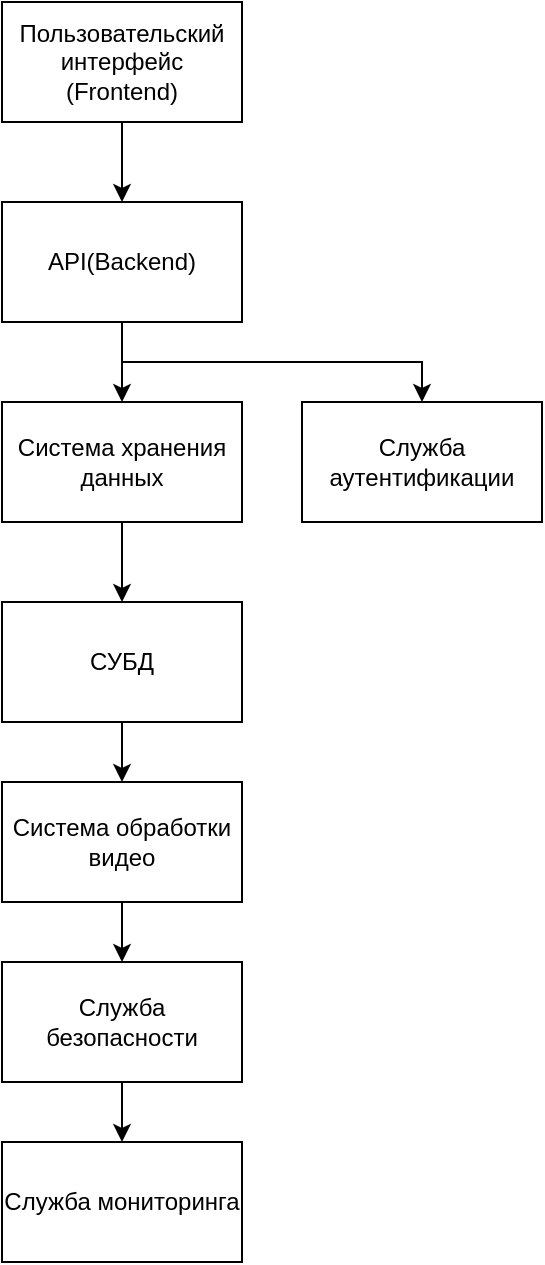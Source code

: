<mxfile version="24.2.5" type="device" pages="4">
  <diagram id="K7kYU6lOCLHv16nGBVik" name="компоненты">
    <mxGraphModel dx="780" dy="504" grid="1" gridSize="10" guides="1" tooltips="1" connect="1" arrows="1" fold="1" page="1" pageScale="1" pageWidth="827" pageHeight="1169" math="0" shadow="0">
      <root>
        <mxCell id="0" />
        <mxCell id="1" parent="0" />
        <mxCell id="QLMF7WWkl8C_RHj1QrkC-9" style="edgeStyle=orthogonalEdgeStyle;rounded=0;orthogonalLoop=1;jettySize=auto;html=1;exitX=0.5;exitY=1;exitDx=0;exitDy=0;" parent="1" source="QLMF7WWkl8C_RHj1QrkC-1" target="QLMF7WWkl8C_RHj1QrkC-2" edge="1">
          <mxGeometry relative="1" as="geometry" />
        </mxCell>
        <mxCell id="QLMF7WWkl8C_RHj1QrkC-1" value="Пользовательский интерфейс (Frontend)" style="rounded=0;whiteSpace=wrap;html=1;" parent="1" vertex="1">
          <mxGeometry x="130" y="30" width="120" height="60" as="geometry" />
        </mxCell>
        <mxCell id="QLMF7WWkl8C_RHj1QrkC-10" style="edgeStyle=orthogonalEdgeStyle;rounded=0;orthogonalLoop=1;jettySize=auto;html=1;exitX=0.5;exitY=1;exitDx=0;exitDy=0;" parent="1" source="QLMF7WWkl8C_RHj1QrkC-2" target="QLMF7WWkl8C_RHj1QrkC-3" edge="1">
          <mxGeometry relative="1" as="geometry" />
        </mxCell>
        <mxCell id="QLMF7WWkl8C_RHj1QrkC-11" style="edgeStyle=orthogonalEdgeStyle;rounded=0;orthogonalLoop=1;jettySize=auto;html=1;exitX=0.5;exitY=1;exitDx=0;exitDy=0;" parent="1" source="QLMF7WWkl8C_RHj1QrkC-2" target="QLMF7WWkl8C_RHj1QrkC-4" edge="1">
          <mxGeometry relative="1" as="geometry" />
        </mxCell>
        <mxCell id="QLMF7WWkl8C_RHj1QrkC-2" value="API(Backend)" style="rounded=0;whiteSpace=wrap;html=1;" parent="1" vertex="1">
          <mxGeometry x="130" y="130" width="120" height="60" as="geometry" />
        </mxCell>
        <mxCell id="QLMF7WWkl8C_RHj1QrkC-12" style="edgeStyle=orthogonalEdgeStyle;rounded=0;orthogonalLoop=1;jettySize=auto;html=1;exitX=0.5;exitY=1;exitDx=0;exitDy=0;" parent="1" source="QLMF7WWkl8C_RHj1QrkC-3" target="QLMF7WWkl8C_RHj1QrkC-5" edge="1">
          <mxGeometry relative="1" as="geometry" />
        </mxCell>
        <mxCell id="QLMF7WWkl8C_RHj1QrkC-3" value="Система хранения данных" style="rounded=0;whiteSpace=wrap;html=1;" parent="1" vertex="1">
          <mxGeometry x="130" y="230" width="120" height="60" as="geometry" />
        </mxCell>
        <mxCell id="QLMF7WWkl8C_RHj1QrkC-4" value="Служба аутентификации" style="rounded=0;whiteSpace=wrap;html=1;" parent="1" vertex="1">
          <mxGeometry x="280" y="230" width="120" height="60" as="geometry" />
        </mxCell>
        <mxCell id="QLMF7WWkl8C_RHj1QrkC-14" style="edgeStyle=orthogonalEdgeStyle;rounded=0;orthogonalLoop=1;jettySize=auto;html=1;exitX=0.5;exitY=1;exitDx=0;exitDy=0;" parent="1" source="QLMF7WWkl8C_RHj1QrkC-5" target="QLMF7WWkl8C_RHj1QrkC-6" edge="1">
          <mxGeometry relative="1" as="geometry" />
        </mxCell>
        <mxCell id="QLMF7WWkl8C_RHj1QrkC-5" value="СУБД" style="rounded=0;whiteSpace=wrap;html=1;" parent="1" vertex="1">
          <mxGeometry x="130" y="330" width="120" height="60" as="geometry" />
        </mxCell>
        <mxCell id="QLMF7WWkl8C_RHj1QrkC-15" style="edgeStyle=orthogonalEdgeStyle;rounded=0;orthogonalLoop=1;jettySize=auto;html=1;exitX=0.5;exitY=1;exitDx=0;exitDy=0;" parent="1" source="QLMF7WWkl8C_RHj1QrkC-6" target="QLMF7WWkl8C_RHj1QrkC-7" edge="1">
          <mxGeometry relative="1" as="geometry" />
        </mxCell>
        <mxCell id="QLMF7WWkl8C_RHj1QrkC-6" value="Система обработки видео" style="rounded=0;whiteSpace=wrap;html=1;" parent="1" vertex="1">
          <mxGeometry x="130" y="420" width="120" height="60" as="geometry" />
        </mxCell>
        <mxCell id="QLMF7WWkl8C_RHj1QrkC-16" style="edgeStyle=orthogonalEdgeStyle;rounded=0;orthogonalLoop=1;jettySize=auto;html=1;exitX=0.5;exitY=1;exitDx=0;exitDy=0;" parent="1" source="QLMF7WWkl8C_RHj1QrkC-7" target="QLMF7WWkl8C_RHj1QrkC-8" edge="1">
          <mxGeometry relative="1" as="geometry" />
        </mxCell>
        <mxCell id="QLMF7WWkl8C_RHj1QrkC-7" value="Служба безопасности" style="rounded=0;whiteSpace=wrap;html=1;" parent="1" vertex="1">
          <mxGeometry x="130" y="510" width="120" height="60" as="geometry" />
        </mxCell>
        <mxCell id="QLMF7WWkl8C_RHj1QrkC-8" value="Служба мониторинга" style="rounded=0;whiteSpace=wrap;html=1;" parent="1" vertex="1">
          <mxGeometry x="130" y="600" width="120" height="60" as="geometry" />
        </mxCell>
      </root>
    </mxGraphModel>
  </diagram>
  <diagram id="s868FTee118Cd3CI0w6o" name="развертывания">
    <mxGraphModel dx="780" dy="504" grid="1" gridSize="10" guides="1" tooltips="1" connect="1" arrows="1" fold="1" page="1" pageScale="1" pageWidth="827" pageHeight="1169" math="0" shadow="0">
      <root>
        <mxCell id="0" />
        <mxCell id="1" parent="0" />
        <mxCell id="XFUY8K0ZkMKYwquzWxu0-11" value="Устройства пользователя" style="verticalAlign=top;align=left;spacingTop=8;spacingLeft=2;spacingRight=12;shape=cube;size=10;direction=south;fontStyle=4;html=1;whiteSpace=wrap;fillColor=none;" parent="1" vertex="1">
          <mxGeometry x="70" y="60" width="200" height="190" as="geometry" />
        </mxCell>
        <mxCell id="XFUY8K0ZkMKYwquzWxu0-21" style="edgeStyle=orthogonalEdgeStyle;rounded=0;orthogonalLoop=1;jettySize=auto;html=1;exitX=1;exitY=0.5;exitDx=0;exitDy=0;fontFamily=Helvetica;fontSize=12;fontColor=default;fontStyle=4;dashed=1;startArrow=classic;startFill=1;" parent="1" source="XFUY8K0ZkMKYwquzWxu0-12" target="XFUY8K0ZkMKYwquzWxu0-20" edge="1">
          <mxGeometry relative="1" as="geometry" />
        </mxCell>
        <mxCell id="XFUY8K0ZkMKYwquzWxu0-22" value="Шифрованный канал" style="edgeLabel;html=1;align=center;verticalAlign=middle;resizable=0;points=[];strokeColor=default;spacingLeft=2;spacingRight=12;spacingTop=8;fontFamily=Helvetica;fontSize=12;fontColor=default;fontStyle=4;labelBackgroundColor=default;fillColor=none;" parent="XFUY8K0ZkMKYwquzWxu0-21" vertex="1" connectable="0">
          <mxGeometry x="-0.005" y="3" relative="1" as="geometry">
            <mxPoint as="offset" />
          </mxGeometry>
        </mxCell>
        <mxCell id="XFUY8K0ZkMKYwquzWxu0-12" value="Пользовательское приложение" style="ellipse;whiteSpace=wrap;html=1;fillColor=none;" parent="1" vertex="1">
          <mxGeometry x="86" y="160" width="128" height="45" as="geometry" />
        </mxCell>
        <mxCell id="XFUY8K0ZkMKYwquzWxu0-16" value="&lt;div style=&quot;text-align: center;&quot;&gt;Frontend&lt;/div&gt;" style="verticalAlign=top;align=left;spacingTop=8;spacingLeft=2;spacingRight=12;shape=cube;size=10;direction=south;fontStyle=4;html=1;whiteSpace=wrap;fillColor=none;" parent="1" vertex="1">
          <mxGeometry x="360" y="30" width="170" height="150" as="geometry" />
        </mxCell>
        <mxCell id="XFUY8K0ZkMKYwquzWxu0-27" style="edgeStyle=orthogonalEdgeStyle;rounded=0;orthogonalLoop=1;jettySize=auto;html=1;exitX=0.5;exitY=1;exitDx=0;exitDy=0;dashed=1;strokeColor=default;align=center;verticalAlign=middle;fontFamily=Helvetica;fontSize=12;fontColor=default;fontStyle=4;labelBackgroundColor=default;endArrow=classic;" parent="1" source="XFUY8K0ZkMKYwquzWxu0-20" target="XFUY8K0ZkMKYwquzWxu0-26" edge="1">
          <mxGeometry relative="1" as="geometry" />
        </mxCell>
        <mxCell id="XFUY8K0ZkMKYwquzWxu0-28" value="REST API" style="edgeLabel;html=1;align=center;verticalAlign=middle;resizable=0;points=[];strokeColor=default;spacingLeft=2;spacingRight=12;spacingTop=8;fontFamily=Helvetica;fontSize=12;fontColor=default;fontStyle=4;labelBackgroundColor=default;fillColor=none;" parent="XFUY8K0ZkMKYwquzWxu0-27" vertex="1" connectable="0">
          <mxGeometry x="-0.176" y="1" relative="1" as="geometry">
            <mxPoint as="offset" />
          </mxGeometry>
        </mxCell>
        <mxCell id="XFUY8K0ZkMKYwquzWxu0-20" value="web-сервер приложения" style="shape=module;align=left;spacingLeft=20;align=center;verticalAlign=top;whiteSpace=wrap;html=1;strokeColor=default;spacingRight=12;spacingTop=8;fontFamily=Helvetica;fontSize=12;fontColor=default;fontStyle=4;fillColor=none;" parent="1" vertex="1">
          <mxGeometry x="384" y="90" width="116" height="70" as="geometry" />
        </mxCell>
        <mxCell id="XFUY8K0ZkMKYwquzWxu0-25" value="&lt;div style=&quot;text-align: center;&quot;&gt;Backend&lt;/div&gt;" style="verticalAlign=top;align=left;spacingTop=8;spacingLeft=2;spacingRight=12;shape=cube;size=10;direction=south;fontStyle=4;html=1;whiteSpace=wrap;fillColor=none;" parent="1" vertex="1">
          <mxGeometry x="370" y="230" width="320" height="400" as="geometry" />
        </mxCell>
        <mxCell id="XFUY8K0ZkMKYwquzWxu0-31" style="edgeStyle=orthogonalEdgeStyle;rounded=0;orthogonalLoop=1;jettySize=auto;html=1;exitX=1;exitY=0.5;exitDx=0;exitDy=0;dashed=1;strokeColor=default;align=center;verticalAlign=middle;fontFamily=Helvetica;fontSize=12;fontColor=default;fontStyle=4;labelBackgroundColor=default;endArrow=classic;" parent="1" source="XFUY8K0ZkMKYwquzWxu0-26" target="XFUY8K0ZkMKYwquzWxu0-30" edge="1">
          <mxGeometry relative="1" as="geometry" />
        </mxCell>
        <mxCell id="XFUY8K0ZkMKYwquzWxu0-34" style="edgeStyle=orthogonalEdgeStyle;rounded=0;orthogonalLoop=1;jettySize=auto;html=1;dashed=1;strokeColor=default;align=center;verticalAlign=middle;fontFamily=Helvetica;fontSize=12;fontColor=default;fontStyle=4;labelBackgroundColor=default;endArrow=classic;" parent="1" source="XFUY8K0ZkMKYwquzWxu0-39" target="XFUY8K0ZkMKYwquzWxu0-33" edge="1">
          <mxGeometry relative="1" as="geometry" />
        </mxCell>
        <mxCell id="XFUY8K0ZkMKYwquzWxu0-35" value="DB Requsets" style="edgeLabel;html=1;align=center;verticalAlign=middle;resizable=0;points=[];strokeColor=default;spacingLeft=2;spacingRight=12;spacingTop=8;fontFamily=Helvetica;fontSize=12;fontColor=default;fontStyle=4;labelBackgroundColor=default;fillColor=none;" parent="XFUY8K0ZkMKYwquzWxu0-34" vertex="1" connectable="0">
          <mxGeometry x="-0.217" y="-1" relative="1" as="geometry">
            <mxPoint x="19" y="-14" as="offset" />
          </mxGeometry>
        </mxCell>
        <mxCell id="XFUY8K0ZkMKYwquzWxu0-26" value="API - сервер" style="shape=module;align=left;spacingLeft=20;align=center;verticalAlign=top;whiteSpace=wrap;html=1;strokeColor=default;spacingRight=12;spacingTop=8;fontFamily=Helvetica;fontSize=12;fontColor=default;fontStyle=4;fillColor=none;" parent="1" vertex="1">
          <mxGeometry x="394" y="290" width="96" height="70" as="geometry" />
        </mxCell>
        <mxCell id="XFUY8K0ZkMKYwquzWxu0-29" value="&lt;div style=&quot;text-align: center;&quot;&gt;Сервер аутентификации&lt;/div&gt;" style="verticalAlign=top;align=left;spacingTop=8;spacingLeft=2;spacingRight=12;shape=cube;size=10;direction=south;fontStyle=4;html=1;whiteSpace=wrap;fillColor=none;" parent="1" vertex="1">
          <mxGeometry x="560" y="40" width="180" height="130" as="geometry" />
        </mxCell>
        <mxCell id="XFUY8K0ZkMKYwquzWxu0-30" value="Аутентификатор" style="shape=module;align=left;spacingLeft=20;align=center;verticalAlign=top;whiteSpace=wrap;html=1;strokeColor=default;spacingRight=12;spacingTop=8;fontFamily=Helvetica;fontSize=12;fontColor=default;fontStyle=4;fillColor=none;" parent="1" vertex="1">
          <mxGeometry x="570" y="80" width="150" height="50" as="geometry" />
        </mxCell>
        <mxCell id="XFUY8K0ZkMKYwquzWxu0-32" value="&lt;div style=&quot;text-align: center;&quot;&gt;Сервер базы данных&lt;/div&gt;" style="verticalAlign=top;align=left;spacingTop=8;spacingLeft=2;spacingRight=12;shape=cube;size=10;direction=south;fontStyle=4;html=1;whiteSpace=wrap;fillColor=none;" parent="1" vertex="1">
          <mxGeometry x="80" y="280" width="180" height="130" as="geometry" />
        </mxCell>
        <mxCell id="XFUY8K0ZkMKYwquzWxu0-33" value="DB" style="shape=cylinder3;whiteSpace=wrap;html=1;boundedLbl=1;backgroundOutline=1;size=15;strokeColor=default;align=left;verticalAlign=top;spacingLeft=2;spacingRight=12;spacingTop=8;fontFamily=Helvetica;fontSize=12;fontColor=default;fontStyle=4;labelBackgroundColor=default;fillColor=none;" parent="1" vertex="1">
          <mxGeometry x="120" y="320" width="60" height="70" as="geometry" />
        </mxCell>
        <mxCell id="XFUY8K0ZkMKYwquzWxu0-36" value="Система обработки видео" style="shape=module;align=left;spacingLeft=20;align=center;verticalAlign=top;whiteSpace=wrap;html=1;strokeColor=default;spacingRight=12;spacingTop=8;fontFamily=Helvetica;fontSize=12;fontColor=default;fontStyle=4;fillColor=none;" parent="1" vertex="1">
          <mxGeometry x="394" y="500" width="96" height="70" as="geometry" />
        </mxCell>
        <mxCell id="XFUY8K0ZkMKYwquzWxu0-37" value="Служба мониторинга" style="shape=module;align=left;spacingLeft=20;align=center;verticalAlign=top;whiteSpace=wrap;html=1;strokeColor=default;spacingRight=12;spacingTop=8;fontFamily=Helvetica;fontSize=12;fontColor=default;fontStyle=4;fillColor=none;" parent="1" vertex="1">
          <mxGeometry x="552" y="390" width="96" height="70" as="geometry" />
        </mxCell>
        <mxCell id="XFUY8K0ZkMKYwquzWxu0-38" value="Служба безопасности" style="shape=module;align=left;spacingLeft=20;align=center;verticalAlign=top;whiteSpace=wrap;html=1;strokeColor=default;spacingRight=12;spacingTop=8;fontFamily=Helvetica;fontSize=12;fontColor=default;fontStyle=4;fillColor=none;" parent="1" vertex="1">
          <mxGeometry x="540" y="500" width="120" height="70" as="geometry" />
        </mxCell>
        <mxCell id="XFUY8K0ZkMKYwquzWxu0-39" value="СУБД" style="shape=module;align=left;spacingLeft=20;align=center;verticalAlign=top;whiteSpace=wrap;html=1;strokeColor=default;spacingRight=12;spacingTop=8;fontFamily=Helvetica;fontSize=12;fontColor=default;fontStyle=4;fillColor=none;" parent="1" vertex="1">
          <mxGeometry x="397" y="407.5" width="96" height="45" as="geometry" />
        </mxCell>
      </root>
    </mxGraphModel>
  </diagram>
  <diagram id="jLr0vTlXlrVqJIQxBke5" name="деятельности">
    <mxGraphModel dx="780" dy="504" grid="1" gridSize="10" guides="1" tooltips="1" connect="1" arrows="1" fold="1" page="1" pageScale="1" pageWidth="827" pageHeight="1169" math="0" shadow="0">
      <root>
        <mxCell id="0" />
        <mxCell id="1" parent="0" />
        <mxCell id="WqmRdjT312pkbCLBcs47-1" value="" style="rounded=0;dashed=0;container=0;collapsible=0;recursiveResize=0;strokeColor=default;align=center;verticalAlign=top;spacingLeft=2;spacingRight=12;spacingTop=8;fontFamily=Helvetica;fontSize=12;fontColor=default;fontStyle=4;labelBackgroundColor=default;fillColor=none;" parent="1" vertex="1">
          <mxGeometry x="110" y="90" width="160" height="1530" as="geometry" />
        </mxCell>
        <mxCell id="Qydfie4eadQSiok1vRWo-6" style="edgeStyle=orthogonalEdgeStyle;rounded=0;orthogonalLoop=1;jettySize=auto;html=1;exitX=0.5;exitY=1;exitDx=0;exitDy=0;dashed=1;strokeColor=default;align=center;verticalAlign=middle;fontFamily=Helvetica;fontSize=12;fontColor=default;fontStyle=4;labelBackgroundColor=default;endArrow=none;endFill=0;" parent="WqmRdjT312pkbCLBcs47-1" source="WqmRdjT312pkbCLBcs47-2" target="Qydfie4eadQSiok1vRWo-5" edge="1">
          <mxGeometry relative="1" as="geometry" />
        </mxCell>
        <mxCell id="WqmRdjT312pkbCLBcs47-2" value="Клиентское приложение" style="rounded=0;dashed=0;whiteSpace=wrap;html=1;strokeColor=default;align=center;verticalAlign=top;spacingLeft=2;spacingRight=12;spacingTop=8;fontFamily=Helvetica;fontSize=12;fontColor=default;fontStyle=4;labelBackgroundColor=default;fillColor=none;" parent="WqmRdjT312pkbCLBcs47-1" vertex="1">
          <mxGeometry x="30" y="10" width="100" height="50" as="geometry" />
        </mxCell>
        <mxCell id="GheW1eStbhhnlO8QK8pF-2" style="edgeStyle=orthogonalEdgeStyle;rounded=0;orthogonalLoop=1;jettySize=auto;html=1;exitX=0.5;exitY=1;exitDx=0;exitDy=0;dashed=1;strokeColor=default;align=center;verticalAlign=middle;fontFamily=Helvetica;fontSize=12;fontColor=default;fontStyle=4;labelBackgroundColor=default;endArrow=none;endFill=0;" parent="WqmRdjT312pkbCLBcs47-1" source="Qydfie4eadQSiok1vRWo-5" target="GheW1eStbhhnlO8QK8pF-1" edge="1">
          <mxGeometry relative="1" as="geometry" />
        </mxCell>
        <mxCell id="Qydfie4eadQSiok1vRWo-5" value="Запуск клиентского приложения" style="rounded=1;whiteSpace=wrap;html=1;strokeColor=default;align=center;verticalAlign=top;spacingLeft=2;spacingRight=12;spacingTop=8;fontFamily=Helvetica;fontSize=12;fontColor=default;fontStyle=4;labelBackgroundColor=default;fillColor=none;" parent="WqmRdjT312pkbCLBcs47-1" vertex="1">
          <mxGeometry x="20" y="80" width="120" height="60" as="geometry" />
        </mxCell>
        <mxCell id="GheW1eStbhhnlO8QK8pF-1" value="Ввод учетных данных" style="rounded=1;whiteSpace=wrap;html=1;strokeColor=default;align=center;verticalAlign=top;spacingLeft=2;spacingRight=12;spacingTop=8;fontFamily=Helvetica;fontSize=12;fontColor=default;fontStyle=4;labelBackgroundColor=default;fillColor=none;" parent="WqmRdjT312pkbCLBcs47-1" vertex="1">
          <mxGeometry x="20" y="170" width="120" height="60" as="geometry" />
        </mxCell>
        <mxCell id="GheW1eStbhhnlO8QK8pF-13" value="" style="ellipse;html=1;shape=endState;fillColor=strokeColor;strokeColor=default;align=center;verticalAlign=top;spacingLeft=2;spacingRight=12;spacingTop=8;fontFamily=Helvetica;fontSize=12;fontColor=default;fontStyle=4;labelBackgroundColor=default;" parent="WqmRdjT312pkbCLBcs47-1" vertex="1">
          <mxGeometry x="65" y="285" width="30" height="30" as="geometry" />
        </mxCell>
        <mxCell id="hRJyyrMpHsoHoFT4ANL_-38" style="edgeStyle=orthogonalEdgeStyle;rounded=0;orthogonalLoop=1;jettySize=auto;html=1;exitX=0.5;exitY=1;exitDx=0;exitDy=0;entryX=0.5;entryY=0;entryDx=0;entryDy=0;dashed=1;" parent="WqmRdjT312pkbCLBcs47-1" source="q4OkbZQ2m--t37gyNbX5-26" target="hRJyyrMpHsoHoFT4ANL_-37" edge="1">
          <mxGeometry relative="1" as="geometry" />
        </mxCell>
        <mxCell id="q4OkbZQ2m--t37gyNbX5-26" value="Выбор видео" style="rounded=1;whiteSpace=wrap;html=1;strokeColor=default;align=center;verticalAlign=top;spacingLeft=2;spacingRight=12;spacingTop=8;fontFamily=Helvetica;fontSize=12;fontColor=default;fontStyle=4;labelBackgroundColor=default;fillColor=none;" parent="WqmRdjT312pkbCLBcs47-1" vertex="1">
          <mxGeometry x="10" y="495" width="120" height="45" as="geometry" />
        </mxCell>
        <mxCell id="hRJyyrMpHsoHoFT4ANL_-1" value="Воспроизведение части видео" style="rounded=1;whiteSpace=wrap;html=1;strokeColor=default;align=center;verticalAlign=top;spacingLeft=2;spacingRight=12;spacingTop=8;fontFamily=Helvetica;fontSize=12;fontColor=default;fontStyle=4;labelBackgroundColor=default;fillColor=none;" parent="WqmRdjT312pkbCLBcs47-1" vertex="1">
          <mxGeometry x="20" y="1160" width="120" height="60" as="geometry" />
        </mxCell>
        <mxCell id="q4OkbZQ2m--t37gyNbX5-47" value="Расшифровка&lt;div&gt;видео&lt;/div&gt;" style="rounded=1;whiteSpace=wrap;html=1;strokeColor=default;align=center;verticalAlign=top;spacingLeft=2;spacingRight=12;spacingTop=8;fontFamily=Helvetica;fontSize=12;fontColor=default;fontStyle=4;labelBackgroundColor=default;fillColor=none;" parent="WqmRdjT312pkbCLBcs47-1" vertex="1">
          <mxGeometry x="30" y="1050" width="120" height="60" as="geometry" />
        </mxCell>
        <mxCell id="hRJyyrMpHsoHoFT4ANL_-6" style="edgeStyle=orthogonalEdgeStyle;rounded=0;orthogonalLoop=1;jettySize=auto;html=1;exitX=0.5;exitY=1;exitDx=0;exitDy=0;entryX=0.591;entryY=0.038;entryDx=0;entryDy=0;entryPerimeter=0;dashed=1;" parent="WqmRdjT312pkbCLBcs47-1" source="q4OkbZQ2m--t37gyNbX5-47" target="hRJyyrMpHsoHoFT4ANL_-1" edge="1">
          <mxGeometry relative="1" as="geometry" />
        </mxCell>
        <mxCell id="hRJyyrMpHsoHoFT4ANL_-45" style="edgeStyle=orthogonalEdgeStyle;rounded=0;orthogonalLoop=1;jettySize=auto;html=1;exitX=0.5;exitY=1;exitDx=0;exitDy=0;entryX=0.5;entryY=0;entryDx=0;entryDy=0;dashed=1;" parent="WqmRdjT312pkbCLBcs47-1" source="hRJyyrMpHsoHoFT4ANL_-37" target="hRJyyrMpHsoHoFT4ANL_-44" edge="1">
          <mxGeometry relative="1" as="geometry" />
        </mxCell>
        <mxCell id="hRJyyrMpHsoHoFT4ANL_-46" value="нет" style="edgeLabel;html=1;align=center;verticalAlign=middle;resizable=0;points=[];" parent="hRJyyrMpHsoHoFT4ANL_-45" vertex="1" connectable="0">
          <mxGeometry x="-0.103" y="1" relative="1" as="geometry">
            <mxPoint as="offset" />
          </mxGeometry>
        </mxCell>
        <mxCell id="hRJyyrMpHsoHoFT4ANL_-37" value="Нажата кнопка&lt;div&gt;выхода?&lt;/div&gt;" style="rhombus;whiteSpace=wrap;html=1;" parent="WqmRdjT312pkbCLBcs47-1" vertex="1">
          <mxGeometry x="30" y="580" width="80" height="60" as="geometry" />
        </mxCell>
        <mxCell id="hRJyyrMpHsoHoFT4ANL_-40" style="edgeStyle=orthogonalEdgeStyle;rounded=0;orthogonalLoop=1;jettySize=auto;html=1;exitX=0.5;exitY=1;exitDx=0;exitDy=0;" parent="WqmRdjT312pkbCLBcs47-1" source="hRJyyrMpHsoHoFT4ANL_-37" target="hRJyyrMpHsoHoFT4ANL_-37" edge="1">
          <mxGeometry relative="1" as="geometry" />
        </mxCell>
        <mxCell id="hRJyyrMpHsoHoFT4ANL_-44" value="" style="ellipse;html=1;shape=endState;fillColor=strokeColor;strokeColor=default;align=center;verticalAlign=top;spacingLeft=2;spacingRight=12;spacingTop=8;fontFamily=Helvetica;fontSize=12;fontColor=default;fontStyle=4;labelBackgroundColor=default;" parent="WqmRdjT312pkbCLBcs47-1" vertex="1">
          <mxGeometry x="55" y="700" width="30" height="30" as="geometry" />
        </mxCell>
        <mxCell id="Qydfie4eadQSiok1vRWo-1" value="" style="rounded=0;dashed=0;container=0;collapsible=0;recursiveResize=0;strokeColor=default;align=center;verticalAlign=top;spacingLeft=2;spacingRight=12;spacingTop=8;fontFamily=Helvetica;fontSize=12;fontColor=default;fontStyle=4;labelBackgroundColor=default;fillColor=none;" parent="1" vertex="1">
          <mxGeometry x="270" y="90" width="160" height="1530" as="geometry" />
        </mxCell>
        <mxCell id="Qydfie4eadQSiok1vRWo-2" value="Сервер веб приложения" style="rounded=0;dashed=0;whiteSpace=wrap;html=1;strokeColor=default;align=center;verticalAlign=top;spacingLeft=2;spacingRight=12;spacingTop=8;fontFamily=Helvetica;fontSize=12;fontColor=default;fontStyle=4;labelBackgroundColor=default;fillColor=none;" parent="Qydfie4eadQSiok1vRWo-1" vertex="1">
          <mxGeometry x="30" y="10" width="100" height="50" as="geometry" />
        </mxCell>
        <mxCell id="GheW1eStbhhnlO8QK8pF-3" value="Прием учетных данных, отправка на auth сервер" style="rounded=1;whiteSpace=wrap;html=1;strokeColor=default;align=center;verticalAlign=top;spacingLeft=2;spacingRight=12;spacingTop=8;fontFamily=Helvetica;fontSize=12;fontColor=default;fontStyle=4;labelBackgroundColor=default;fillColor=none;" parent="Qydfie4eadQSiok1vRWo-1" vertex="1">
          <mxGeometry x="18.75" y="170" width="120" height="60" as="geometry" />
        </mxCell>
        <mxCell id="q4OkbZQ2m--t37gyNbX5-5" style="edgeStyle=orthogonalEdgeStyle;rounded=0;orthogonalLoop=1;jettySize=auto;html=1;exitX=0.5;exitY=1;exitDx=0;exitDy=0;dashed=1;strokeColor=default;align=center;verticalAlign=middle;fontFamily=Helvetica;fontSize=12;fontColor=default;fontStyle=4;labelBackgroundColor=default;endArrow=classic;endFill=1;" parent="Qydfie4eadQSiok1vRWo-1" source="GheW1eStbhhnlO8QK8pF-11" target="q4OkbZQ2m--t37gyNbX5-4" edge="1">
          <mxGeometry relative="1" as="geometry" />
        </mxCell>
        <mxCell id="q4OkbZQ2m--t37gyNbX5-6" value="да" style="edgeLabel;html=1;align=center;verticalAlign=middle;resizable=0;points=[];strokeColor=default;spacingLeft=2;spacingRight=12;spacingTop=8;fontFamily=Helvetica;fontSize=12;fontColor=default;fontStyle=4;labelBackgroundColor=default;fillColor=none;" parent="q4OkbZQ2m--t37gyNbX5-5" vertex="1" connectable="0">
          <mxGeometry x="-0.107" relative="1" as="geometry">
            <mxPoint as="offset" />
          </mxGeometry>
        </mxCell>
        <mxCell id="GheW1eStbhhnlO8QK8pF-11" value="Успешно?" style="rhombus;strokeColor=default;align=center;verticalAlign=top;spacingLeft=2;spacingRight=12;spacingTop=8;fontFamily=Helvetica;fontSize=12;fontColor=default;fontStyle=4;labelBackgroundColor=default;fillColor=none;" parent="Qydfie4eadQSiok1vRWo-1" vertex="1">
          <mxGeometry x="51.25" y="270" width="57.5" height="60" as="geometry" />
        </mxCell>
        <mxCell id="q4OkbZQ2m--t37gyNbX5-12" style="edgeStyle=orthogonalEdgeStyle;rounded=0;orthogonalLoop=1;jettySize=auto;html=1;dashed=1;strokeColor=default;align=center;verticalAlign=middle;fontFamily=Helvetica;fontSize=12;fontColor=default;fontStyle=4;labelBackgroundColor=default;endArrow=classic;endFill=1;" parent="Qydfie4eadQSiok1vRWo-1" source="q4OkbZQ2m--t37gyNbX5-4" target="q4OkbZQ2m--t37gyNbX5-11" edge="1">
          <mxGeometry relative="1" as="geometry" />
        </mxCell>
        <mxCell id="q4OkbZQ2m--t37gyNbX5-4" value="" style="line;strokeWidth=4;html=1;perimeter=backbonePerimeter;points=[];outlineConnect=0;strokeColor=default;align=center;verticalAlign=top;spacingLeft=2;spacingRight=12;spacingTop=8;fontFamily=Helvetica;fontSize=12;fontColor=default;fontStyle=4;labelBackgroundColor=default;fillColor=none;" parent="Qydfie4eadQSiok1vRWo-1" vertex="1">
          <mxGeometry x="33.75" y="370" width="90" height="10" as="geometry" />
        </mxCell>
        <mxCell id="q4OkbZQ2m--t37gyNbX5-11" value="Предоставление доступа" style="rounded=1;whiteSpace=wrap;html=1;strokeColor=default;align=center;verticalAlign=top;spacingLeft=2;spacingRight=12;spacingTop=8;fontFamily=Helvetica;fontSize=12;fontColor=default;fontStyle=4;labelBackgroundColor=default;fillColor=none;" parent="Qydfie4eadQSiok1vRWo-1" vertex="1">
          <mxGeometry x="20" y="410" width="120" height="60" as="geometry" />
        </mxCell>
        <mxCell id="q4OkbZQ2m--t37gyNbX5-37" style="edgeStyle=orthogonalEdgeStyle;rounded=0;orthogonalLoop=1;jettySize=auto;html=1;dashed=1;strokeColor=default;align=center;verticalAlign=middle;fontFamily=Helvetica;fontSize=12;fontColor=default;fontStyle=4;labelBackgroundColor=default;endArrow=classic;endFill=1;" parent="Qydfie4eadQSiok1vRWo-1" source="q4OkbZQ2m--t37gyNbX5-34" target="q4OkbZQ2m--t37gyNbX5-36" edge="1">
          <mxGeometry relative="1" as="geometry" />
        </mxCell>
        <mxCell id="q4OkbZQ2m--t37gyNbX5-34" value="Прием данных о выбранном видео" style="rounded=1;whiteSpace=wrap;html=1;strokeColor=default;align=center;verticalAlign=top;spacingLeft=2;spacingRight=12;spacingTop=8;fontFamily=Helvetica;fontSize=12;fontColor=default;fontStyle=4;labelBackgroundColor=default;fillColor=none;" parent="Qydfie4eadQSiok1vRWo-1" vertex="1">
          <mxGeometry x="20" y="630" width="120" height="40" as="geometry" />
        </mxCell>
        <mxCell id="q4OkbZQ2m--t37gyNbX5-36" value="" style="line;strokeWidth=4;html=1;perimeter=backbonePerimeter;points=[];outlineConnect=0;strokeColor=default;align=center;verticalAlign=top;spacingLeft=2;spacingRight=12;spacingTop=8;fontFamily=Helvetica;fontSize=12;fontColor=default;fontStyle=4;labelBackgroundColor=default;fillColor=none;" parent="Qydfie4eadQSiok1vRWo-1" vertex="1">
          <mxGeometry x="33.75" y="680" width="90" height="10" as="geometry" />
        </mxCell>
        <mxCell id="q4OkbZQ2m--t37gyNbX5-48" value="Успешно?" style="rhombus;strokeColor=default;align=center;verticalAlign=top;spacingLeft=2;spacingRight=12;spacingTop=8;fontFamily=Helvetica;fontSize=12;fontColor=default;fontStyle=4;labelBackgroundColor=default;fillColor=none;" parent="Qydfie4eadQSiok1vRWo-1" vertex="1">
          <mxGeometry x="51.25" y="870" width="57.5" height="60" as="geometry" />
        </mxCell>
        <mxCell id="hRJyyrMpHsoHoFT4ANL_-24" value="&#xa;Это последняя часть&#xa;видео или проигрывание&#xa;остановлено?" style="rhombus;strokeColor=default;align=center;verticalAlign=top;spacingLeft=2;spacingRight=12;spacingTop=8;fontFamily=Helvetica;fontSize=12;fontColor=default;fontStyle=4;labelBackgroundColor=default;fillColor=none;" parent="Qydfie4eadQSiok1vRWo-1" vertex="1">
          <mxGeometry x="20" y="1280" width="120" height="90" as="geometry" />
        </mxCell>
        <mxCell id="hRJyyrMpHsoHoFT4ANL_-25" style="edgeStyle=orthogonalEdgeStyle;rounded=0;orthogonalLoop=1;jettySize=auto;html=1;exitX=0.5;exitY=1;exitDx=0;exitDy=0;" parent="Qydfie4eadQSiok1vRWo-1" source="hRJyyrMpHsoHoFT4ANL_-24" target="hRJyyrMpHsoHoFT4ANL_-24" edge="1">
          <mxGeometry relative="1" as="geometry" />
        </mxCell>
        <mxCell id="Qydfie4eadQSiok1vRWo-3" value="" style="rounded=0;dashed=0;container=0;collapsible=0;recursiveResize=0;strokeColor=default;align=center;verticalAlign=top;spacingLeft=2;spacingRight=12;spacingTop=8;fontFamily=Helvetica;fontSize=12;fontColor=default;fontStyle=4;labelBackgroundColor=default;fillColor=none;" parent="1" vertex="1">
          <mxGeometry x="430" y="90" width="160" height="1530" as="geometry" />
        </mxCell>
        <mxCell id="Qydfie4eadQSiok1vRWo-4" value="Сервер аутентификации" style="rounded=0;dashed=0;whiteSpace=wrap;html=1;strokeColor=default;align=center;verticalAlign=top;spacingLeft=2;spacingRight=12;spacingTop=8;fontFamily=Helvetica;fontSize=12;fontColor=default;fontStyle=4;labelBackgroundColor=default;fillColor=none;" parent="Qydfie4eadQSiok1vRWo-3" vertex="1">
          <mxGeometry x="20" y="10" width="110" height="60" as="geometry" />
        </mxCell>
        <mxCell id="GheW1eStbhhnlO8QK8pF-6" value="Попытка аутентификации" style="rounded=1;whiteSpace=wrap;html=1;strokeColor=default;align=center;verticalAlign=top;spacingLeft=2;spacingRight=12;spacingTop=8;fontFamily=Helvetica;fontSize=12;fontColor=default;fontStyle=4;labelBackgroundColor=default;fillColor=none;" parent="Qydfie4eadQSiok1vRWo-3" vertex="1">
          <mxGeometry x="20" y="170" width="120" height="60" as="geometry" />
        </mxCell>
        <mxCell id="GheW1eStbhhnlO8QK8pF-10" style="edgeStyle=orthogonalEdgeStyle;rounded=0;orthogonalLoop=1;jettySize=auto;html=1;exitX=0.5;exitY=1;exitDx=0;exitDy=0;dashed=1;strokeColor=default;align=center;verticalAlign=middle;fontFamily=Helvetica;fontSize=12;fontColor=default;fontStyle=4;labelBackgroundColor=default;endArrow=classic;endFill=1;entryX=0.5;entryY=0;entryDx=0;entryDy=0;" parent="1" source="GheW1eStbhhnlO8QK8pF-6" target="GheW1eStbhhnlO8QK8pF-11" edge="1">
          <mxGeometry relative="1" as="geometry">
            <mxPoint x="350" y="430" as="targetPoint" />
          </mxGeometry>
        </mxCell>
        <mxCell id="GheW1eStbhhnlO8QK8pF-14" style="edgeStyle=orthogonalEdgeStyle;rounded=0;orthogonalLoop=1;jettySize=auto;html=1;exitX=0;exitY=0.5;exitDx=0;exitDy=0;dashed=1;strokeColor=default;align=center;verticalAlign=middle;fontFamily=Helvetica;fontSize=12;fontColor=default;fontStyle=4;labelBackgroundColor=default;endArrow=classic;endFill=1;" parent="1" source="GheW1eStbhhnlO8QK8pF-11" target="GheW1eStbhhnlO8QK8pF-13" edge="1">
          <mxGeometry relative="1" as="geometry" />
        </mxCell>
        <mxCell id="GheW1eStbhhnlO8QK8pF-15" value="нет" style="edgeLabel;html=1;align=center;verticalAlign=middle;resizable=0;points=[];strokeColor=default;spacingLeft=2;spacingRight=12;spacingTop=8;fontFamily=Helvetica;fontSize=12;fontColor=default;fontStyle=4;labelBackgroundColor=default;fillColor=none;" parent="GheW1eStbhhnlO8QK8pF-14" vertex="1" connectable="0">
          <mxGeometry x="-0.511" y="-3" relative="1" as="geometry">
            <mxPoint as="offset" />
          </mxGeometry>
        </mxCell>
        <mxCell id="q4OkbZQ2m--t37gyNbX5-1" value="" style="rounded=0;dashed=0;container=0;collapsible=0;recursiveResize=0;strokeColor=default;align=center;verticalAlign=top;spacingLeft=2;spacingRight=12;spacingTop=8;fontFamily=Helvetica;fontSize=12;fontColor=default;fontStyle=4;labelBackgroundColor=default;fillColor=none;" parent="1" vertex="1">
          <mxGeometry x="590" y="90" width="160" height="1530" as="geometry" />
        </mxCell>
        <mxCell id="q4OkbZQ2m--t37gyNbX5-2" value="Система мониторинга" style="rounded=0;dashed=0;whiteSpace=wrap;html=1;strokeColor=default;align=center;verticalAlign=top;spacingLeft=2;spacingRight=12;spacingTop=8;fontFamily=Helvetica;fontSize=12;fontColor=default;fontStyle=4;labelBackgroundColor=default;fillColor=none;" parent="q4OkbZQ2m--t37gyNbX5-1" vertex="1">
          <mxGeometry x="20" y="10" width="110" height="60" as="geometry" />
        </mxCell>
        <mxCell id="q4OkbZQ2m--t37gyNbX5-3" value="Фиксация события" style="rounded=1;whiteSpace=wrap;html=1;strokeColor=default;align=center;verticalAlign=top;spacingLeft=2;spacingRight=12;spacingTop=8;fontFamily=Helvetica;fontSize=12;fontColor=default;fontStyle=4;labelBackgroundColor=default;fillColor=none;" parent="q4OkbZQ2m--t37gyNbX5-1" vertex="1">
          <mxGeometry x="15" y="345" width="120" height="60" as="geometry" />
        </mxCell>
        <mxCell id="q4OkbZQ2m--t37gyNbX5-38" value="Фиксация события" style="rounded=1;whiteSpace=wrap;html=1;strokeColor=default;align=center;verticalAlign=top;spacingLeft=2;spacingRight=12;spacingTop=8;fontFamily=Helvetica;fontSize=12;fontColor=default;fontStyle=4;labelBackgroundColor=default;fillColor=none;" parent="q4OkbZQ2m--t37gyNbX5-1" vertex="1">
          <mxGeometry x="20" y="655" width="120" height="60" as="geometry" />
        </mxCell>
        <mxCell id="q4OkbZQ2m--t37gyNbX5-8" style="edgeStyle=orthogonalEdgeStyle;rounded=0;orthogonalLoop=1;jettySize=auto;html=1;exitX=1;exitY=0.5;exitDx=0;exitDy=0;dashed=1;strokeColor=default;align=center;verticalAlign=middle;fontFamily=Helvetica;fontSize=12;fontColor=default;fontStyle=4;labelBackgroundColor=default;endArrow=classic;endFill=1;" parent="1" source="GheW1eStbhhnlO8QK8pF-1" target="GheW1eStbhhnlO8QK8pF-3" edge="1">
          <mxGeometry relative="1" as="geometry" />
        </mxCell>
        <mxCell id="q4OkbZQ2m--t37gyNbX5-9" style="edgeStyle=orthogonalEdgeStyle;rounded=0;orthogonalLoop=1;jettySize=auto;html=1;exitX=1;exitY=0.5;exitDx=0;exitDy=0;dashed=1;strokeColor=default;align=center;verticalAlign=middle;fontFamily=Helvetica;fontSize=12;fontColor=default;fontStyle=4;labelBackgroundColor=default;endArrow=classic;endFill=1;" parent="1" source="GheW1eStbhhnlO8QK8pF-3" target="GheW1eStbhhnlO8QK8pF-6" edge="1">
          <mxGeometry relative="1" as="geometry" />
        </mxCell>
        <mxCell id="q4OkbZQ2m--t37gyNbX5-10" style="edgeStyle=orthogonalEdgeStyle;rounded=0;orthogonalLoop=1;jettySize=auto;html=1;dashed=1;strokeColor=default;align=center;verticalAlign=middle;fontFamily=Helvetica;fontSize=12;fontColor=default;fontStyle=4;labelBackgroundColor=default;endArrow=classic;endFill=1;" parent="1" source="q4OkbZQ2m--t37gyNbX5-4" target="q4OkbZQ2m--t37gyNbX5-3" edge="1">
          <mxGeometry relative="1" as="geometry" />
        </mxCell>
        <mxCell id="q4OkbZQ2m--t37gyNbX5-29" value="" style="rounded=0;dashed=0;container=0;collapsible=0;recursiveResize=0;strokeColor=default;align=center;verticalAlign=top;spacingLeft=2;spacingRight=12;spacingTop=8;fontFamily=Helvetica;fontSize=12;fontColor=default;fontStyle=4;labelBackgroundColor=default;fillColor=none;" parent="1" vertex="1">
          <mxGeometry x="750" y="90" width="160" height="1530" as="geometry" />
        </mxCell>
        <mxCell id="q4OkbZQ2m--t37gyNbX5-30" value="API сервер" style="rounded=0;dashed=0;whiteSpace=wrap;html=1;strokeColor=default;align=center;verticalAlign=top;spacingLeft=2;spacingRight=12;spacingTop=8;fontFamily=Helvetica;fontSize=12;fontColor=default;fontStyle=4;labelBackgroundColor=default;fillColor=none;" parent="q4OkbZQ2m--t37gyNbX5-29" vertex="1">
          <mxGeometry x="20" y="10" width="110" height="60" as="geometry" />
        </mxCell>
        <mxCell id="q4OkbZQ2m--t37gyNbX5-31" value="Выборка и предоставление доступного контента" style="rounded=1;whiteSpace=wrap;html=1;strokeColor=default;align=center;verticalAlign=top;spacingLeft=2;spacingRight=12;spacingTop=8;fontFamily=Helvetica;fontSize=12;fontColor=default;fontStyle=4;labelBackgroundColor=default;fillColor=none;" parent="q4OkbZQ2m--t37gyNbX5-29" vertex="1">
          <mxGeometry x="30" y="395" width="120" height="90" as="geometry" />
        </mxCell>
        <mxCell id="q4OkbZQ2m--t37gyNbX5-40" value="Инициализация загрузки видео" style="rounded=1;whiteSpace=wrap;html=1;strokeColor=default;align=center;verticalAlign=top;spacingLeft=2;spacingRight=12;spacingTop=8;fontFamily=Helvetica;fontSize=12;fontColor=default;fontStyle=4;labelBackgroundColor=default;fillColor=none;" parent="q4OkbZQ2m--t37gyNbX5-29" vertex="1">
          <mxGeometry x="20" y="710" width="120" height="60" as="geometry" />
        </mxCell>
        <mxCell id="q4OkbZQ2m--t37gyNbX5-32" style="edgeStyle=orthogonalEdgeStyle;rounded=0;orthogonalLoop=1;jettySize=auto;html=1;entryX=0;entryY=0.5;entryDx=0;entryDy=0;dashed=1;strokeColor=default;align=center;verticalAlign=middle;fontFamily=Helvetica;fontSize=12;fontColor=default;fontStyle=4;labelBackgroundColor=default;endArrow=classic;endFill=1;" parent="1" source="q4OkbZQ2m--t37gyNbX5-11" target="q4OkbZQ2m--t37gyNbX5-31" edge="1">
          <mxGeometry relative="1" as="geometry" />
        </mxCell>
        <mxCell id="q4OkbZQ2m--t37gyNbX5-39" style="edgeStyle=orthogonalEdgeStyle;rounded=0;orthogonalLoop=1;jettySize=auto;html=1;dashed=1;strokeColor=default;align=center;verticalAlign=middle;fontFamily=Helvetica;fontSize=12;fontColor=default;fontStyle=4;labelBackgroundColor=default;endArrow=classic;endFill=1;entryX=0;entryY=0.5;entryDx=0;entryDy=0;" parent="1" source="q4OkbZQ2m--t37gyNbX5-36" target="q4OkbZQ2m--t37gyNbX5-38" edge="1">
          <mxGeometry relative="1" as="geometry">
            <Array as="points">
              <mxPoint x="610" y="775" />
            </Array>
          </mxGeometry>
        </mxCell>
        <mxCell id="q4OkbZQ2m--t37gyNbX5-41" style="edgeStyle=orthogonalEdgeStyle;rounded=0;orthogonalLoop=1;jettySize=auto;html=1;entryX=0;entryY=0.5;entryDx=0;entryDy=0;dashed=1;strokeColor=default;align=center;verticalAlign=middle;fontFamily=Helvetica;fontSize=12;fontColor=default;fontStyle=4;labelBackgroundColor=default;endArrow=classic;endFill=1;" parent="1" source="q4OkbZQ2m--t37gyNbX5-36" target="q4OkbZQ2m--t37gyNbX5-40" edge="1">
          <mxGeometry relative="1" as="geometry">
            <Array as="points">
              <mxPoint x="349" y="830" />
            </Array>
          </mxGeometry>
        </mxCell>
        <mxCell id="q4OkbZQ2m--t37gyNbX5-42" value="" style="rounded=0;dashed=0;container=0;collapsible=0;recursiveResize=0;strokeColor=default;align=center;verticalAlign=top;spacingLeft=2;spacingRight=12;spacingTop=8;fontFamily=Helvetica;fontSize=12;fontColor=default;fontStyle=4;labelBackgroundColor=default;fillColor=none;" parent="1" vertex="1">
          <mxGeometry x="910" y="90" width="160" height="1530" as="geometry" />
        </mxCell>
        <mxCell id="q4OkbZQ2m--t37gyNbX5-43" value="DB" style="rounded=0;dashed=0;whiteSpace=wrap;html=1;strokeColor=default;align=center;verticalAlign=top;spacingLeft=2;spacingRight=12;spacingTop=8;fontFamily=Helvetica;fontSize=12;fontColor=default;fontStyle=4;labelBackgroundColor=default;fillColor=none;" parent="q4OkbZQ2m--t37gyNbX5-42" vertex="1">
          <mxGeometry x="20" y="10" width="110" height="60" as="geometry" />
        </mxCell>
        <mxCell id="q4OkbZQ2m--t37gyNbX5-45" value="Загрузка части видео" style="rounded=1;whiteSpace=wrap;html=1;strokeColor=default;align=center;verticalAlign=top;spacingLeft=2;spacingRight=12;spacingTop=8;fontFamily=Helvetica;fontSize=12;fontColor=default;fontStyle=4;labelBackgroundColor=default;fillColor=none;" parent="q4OkbZQ2m--t37gyNbX5-42" vertex="1">
          <mxGeometry x="20" y="760" width="120" height="60" as="geometry" />
        </mxCell>
        <mxCell id="q4OkbZQ2m--t37gyNbX5-46" style="edgeStyle=orthogonalEdgeStyle;rounded=0;orthogonalLoop=1;jettySize=auto;html=1;exitX=0.5;exitY=1;exitDx=0;exitDy=0;dashed=1;strokeColor=default;align=center;verticalAlign=middle;fontFamily=Helvetica;fontSize=12;fontColor=default;fontStyle=4;labelBackgroundColor=default;endArrow=classic;endFill=1;" parent="1" source="q4OkbZQ2m--t37gyNbX5-40" target="q4OkbZQ2m--t37gyNbX5-45" edge="1">
          <mxGeometry relative="1" as="geometry" />
        </mxCell>
        <mxCell id="q4OkbZQ2m--t37gyNbX5-49" style="edgeStyle=orthogonalEdgeStyle;rounded=0;orthogonalLoop=1;jettySize=auto;html=1;exitX=0.5;exitY=1;exitDx=0;exitDy=0;entryX=1;entryY=0.5;entryDx=0;entryDy=0;dashed=1;strokeColor=default;align=center;verticalAlign=middle;fontFamily=Helvetica;fontSize=12;fontColor=default;fontStyle=4;labelBackgroundColor=default;endArrow=classic;endFill=1;" parent="1" source="q4OkbZQ2m--t37gyNbX5-45" target="q4OkbZQ2m--t37gyNbX5-48" edge="1">
          <mxGeometry relative="1" as="geometry" />
        </mxCell>
        <mxCell id="Je4M81AEaSiRV0pwZfxF-2" style="edgeStyle=orthogonalEdgeStyle;rounded=0;orthogonalLoop=1;jettySize=auto;html=1;exitX=0;exitY=0.5;exitDx=0;exitDy=0;dashed=1;entryX=0;entryY=0.75;entryDx=0;entryDy=0;" parent="1" source="q4OkbZQ2m--t37gyNbX5-48" target="q4OkbZQ2m--t37gyNbX5-45" edge="1">
          <mxGeometry relative="1" as="geometry">
            <mxPoint x="195" y="990" as="targetPoint" />
          </mxGeometry>
        </mxCell>
        <mxCell id="Je4M81AEaSiRV0pwZfxF-3" value="нет" style="edgeLabel;html=1;align=center;verticalAlign=middle;resizable=0;points=[];" parent="Je4M81AEaSiRV0pwZfxF-2" vertex="1" connectable="0">
          <mxGeometry x="0.349" y="2" relative="1" as="geometry">
            <mxPoint as="offset" />
          </mxGeometry>
        </mxCell>
        <mxCell id="hRJyyrMpHsoHoFT4ANL_-7" style="edgeStyle=orthogonalEdgeStyle;rounded=0;orthogonalLoop=1;jettySize=auto;html=1;exitX=0.5;exitY=1;exitDx=0;exitDy=0;dashed=1;" parent="1" source="q4OkbZQ2m--t37gyNbX5-48" target="q4OkbZQ2m--t37gyNbX5-47" edge="1">
          <mxGeometry relative="1" as="geometry" />
        </mxCell>
        <mxCell id="hRJyyrMpHsoHoFT4ANL_-8" value="да&lt;div&gt;&lt;br&gt;&lt;/div&gt;" style="edgeLabel;html=1;align=center;verticalAlign=middle;resizable=0;points=[];" parent="hRJyyrMpHsoHoFT4ANL_-7" vertex="1" connectable="0">
          <mxGeometry x="-0.321" y="3" relative="1" as="geometry">
            <mxPoint as="offset" />
          </mxGeometry>
        </mxCell>
        <mxCell id="hRJyyrMpHsoHoFT4ANL_-10" style="edgeStyle=orthogonalEdgeStyle;rounded=0;orthogonalLoop=1;jettySize=auto;html=1;exitX=0.5;exitY=1;exitDx=0;exitDy=0;entryX=0;entryY=0.5;entryDx=0;entryDy=0;dashed=1;" parent="1" source="hRJyyrMpHsoHoFT4ANL_-1" target="hRJyyrMpHsoHoFT4ANL_-24" edge="1">
          <mxGeometry relative="1" as="geometry">
            <mxPoint x="190" y="1370" as="targetPoint" />
          </mxGeometry>
        </mxCell>
        <mxCell id="hRJyyrMpHsoHoFT4ANL_-29" style="edgeStyle=orthogonalEdgeStyle;rounded=0;orthogonalLoop=1;jettySize=auto;html=1;exitX=1;exitY=0.5;exitDx=0;exitDy=0;entryX=0.75;entryY=1;entryDx=0;entryDy=0;dashed=1;" parent="1" source="hRJyyrMpHsoHoFT4ANL_-24" target="q4OkbZQ2m--t37gyNbX5-45" edge="1">
          <mxGeometry relative="1" as="geometry" />
        </mxCell>
        <mxCell id="hRJyyrMpHsoHoFT4ANL_-30" value="нет" style="edgeLabel;html=1;align=center;verticalAlign=middle;resizable=0;points=[];" parent="hRJyyrMpHsoHoFT4ANL_-29" vertex="1" connectable="0">
          <mxGeometry x="-0.54" y="1" relative="1" as="geometry">
            <mxPoint as="offset" />
          </mxGeometry>
        </mxCell>
        <mxCell id="hRJyyrMpHsoHoFT4ANL_-33" style="edgeStyle=orthogonalEdgeStyle;rounded=0;orthogonalLoop=1;jettySize=auto;html=1;exitX=0.5;exitY=1;exitDx=0;exitDy=0;entryX=0;entryY=1;entryDx=0;entryDy=0;dashed=1;" parent="1" target="q4OkbZQ2m--t37gyNbX5-26" edge="1">
          <mxGeometry relative="1" as="geometry">
            <mxPoint x="340" y="1457.5" as="sourcePoint" />
            <mxPoint x="120" y="620.0" as="targetPoint" />
            <Array as="points">
              <mxPoint x="340" y="1480" />
              <mxPoint x="120" y="1480" />
            </Array>
          </mxGeometry>
        </mxCell>
        <mxCell id="hRJyyrMpHsoHoFT4ANL_-36" value="да" style="edgeLabel;html=1;align=center;verticalAlign=middle;resizable=0;points=[];" parent="hRJyyrMpHsoHoFT4ANL_-33" vertex="1" connectable="0">
          <mxGeometry x="-0.727" y="1" relative="1" as="geometry">
            <mxPoint as="offset" />
          </mxGeometry>
        </mxCell>
        <mxCell id="hRJyyrMpHsoHoFT4ANL_-41" style="edgeStyle=orthogonalEdgeStyle;rounded=0;orthogonalLoop=1;jettySize=auto;html=1;exitX=0.5;exitY=1;exitDx=0;exitDy=0;entryX=1;entryY=0.75;entryDx=0;entryDy=0;dashed=1;" parent="1" source="q4OkbZQ2m--t37gyNbX5-31" target="q4OkbZQ2m--t37gyNbX5-26" edge="1">
          <mxGeometry relative="1" as="geometry" />
        </mxCell>
        <mxCell id="hRJyyrMpHsoHoFT4ANL_-42" style="edgeStyle=orthogonalEdgeStyle;rounded=0;orthogonalLoop=1;jettySize=auto;html=1;exitX=1;exitY=0.5;exitDx=0;exitDy=0;entryX=0.5;entryY=0;entryDx=0;entryDy=0;dashed=1;" parent="1" source="hRJyyrMpHsoHoFT4ANL_-37" target="q4OkbZQ2m--t37gyNbX5-34" edge="1">
          <mxGeometry relative="1" as="geometry" />
        </mxCell>
        <mxCell id="hRJyyrMpHsoHoFT4ANL_-43" value="нет" style="edgeLabel;html=1;align=center;verticalAlign=middle;resizable=0;points=[];" parent="hRJyyrMpHsoHoFT4ANL_-42" vertex="1" connectable="0">
          <mxGeometry x="-0.304" y="-2" relative="1" as="geometry">
            <mxPoint as="offset" />
          </mxGeometry>
        </mxCell>
      </root>
    </mxGraphModel>
  </diagram>
  <diagram id="AzybquwBMM3MfIybTo6U" name="классов">
    <mxGraphModel dx="1820" dy="649" grid="1" gridSize="10" guides="1" tooltips="1" connect="1" arrows="1" fold="1" page="1" pageScale="1" pageWidth="827" pageHeight="1169" math="0" shadow="0">
      <root>
        <mxCell id="0" />
        <mxCell id="1" parent="0" />
        <mxCell id="Ve2_21Z7cvTOe2clJsp1-4" style="edgeStyle=orthogonalEdgeStyle;rounded=0;orthogonalLoop=1;jettySize=auto;html=1;dashed=1;strokeColor=default;align=center;verticalAlign=middle;fontFamily=Helvetica;fontSize=11;fontColor=default;labelBackgroundColor=default;endArrow=classic;entryX=0;entryY=0;entryDx=0;entryDy=0;" parent="1" source="ewIV58T0QRLVkaM0mS24-1" target="ewIV58T0QRLVkaM0mS24-33" edge="1">
          <mxGeometry relative="1" as="geometry" />
        </mxCell>
        <mxCell id="ewIV58T0QRLVkaM0mS24-1" value="User" style="swimlane;fontStyle=0;childLayout=stackLayout;horizontal=1;startSize=30;horizontalStack=0;resizeParent=1;resizeParentMax=0;resizeLast=0;collapsible=1;marginBottom=0;whiteSpace=wrap;html=1;" parent="1" vertex="1">
          <mxGeometry x="-180" y="300" width="230" height="210" as="geometry">
            <mxRectangle x="40" y="70" width="70" height="30" as="alternateBounds" />
          </mxGeometry>
        </mxCell>
        <mxCell id="ewIV58T0QRLVkaM0mS24-2" value="- userID: int" style="text;strokeColor=none;fillColor=none;align=left;verticalAlign=middle;spacingLeft=4;spacingRight=4;overflow=hidden;points=[[0,0.5],[1,0.5]];portConstraint=eastwest;rotatable=0;whiteSpace=wrap;html=1;" parent="ewIV58T0QRLVkaM0mS24-1" vertex="1">
          <mxGeometry y="30" width="230" height="30" as="geometry" />
        </mxCell>
        <mxCell id="ewIV58T0QRLVkaM0mS24-3" value="- username:string" style="text;strokeColor=none;fillColor=none;align=left;verticalAlign=middle;spacingLeft=4;spacingRight=4;overflow=hidden;points=[[0,0.5],[1,0.5]];portConstraint=eastwest;rotatable=0;whiteSpace=wrap;html=1;" parent="ewIV58T0QRLVkaM0mS24-1" vertex="1">
          <mxGeometry y="60" width="230" height="20" as="geometry" />
        </mxCell>
        <mxCell id="ewIV58T0QRLVkaM0mS24-4" value="- passwordHash:string" style="text;strokeColor=none;fillColor=none;align=left;verticalAlign=middle;spacingLeft=4;spacingRight=4;overflow=hidden;points=[[0,0.5],[1,0.5]];portConstraint=eastwest;rotatable=0;whiteSpace=wrap;html=1;" parent="ewIV58T0QRLVkaM0mS24-1" vertex="1">
          <mxGeometry y="80" width="230" height="30" as="geometry" />
        </mxCell>
        <mxCell id="ewIV58T0QRLVkaM0mS24-9" value="-country:Country" style="text;strokeColor=none;fillColor=none;align=left;verticalAlign=middle;spacingLeft=4;spacingRight=4;overflow=hidden;points=[[0,0.5],[1,0.5]];portConstraint=eastwest;rotatable=0;whiteSpace=wrap;html=1;" parent="ewIV58T0QRLVkaM0mS24-1" vertex="1">
          <mxGeometry y="110" width="230" height="20" as="geometry" />
        </mxCell>
        <mxCell id="wuAF2e8H0B_R8TCFY7p5-1" value="-age: int" style="text;strokeColor=none;fillColor=none;align=left;verticalAlign=middle;spacingLeft=4;spacingRight=4;overflow=hidden;points=[[0,0.5],[1,0.5]];portConstraint=eastwest;rotatable=0;whiteSpace=wrap;html=1;" parent="ewIV58T0QRLVkaM0mS24-1" vertex="1">
          <mxGeometry y="130" width="230" height="20" as="geometry" />
        </mxCell>
        <mxCell id="ewIV58T0QRLVkaM0mS24-10" value="+authorize(): boolean&lt;div&gt;+exit(): void&lt;/div&gt;" style="text;strokeColor=default;fillColor=none;align=left;verticalAlign=middle;spacingLeft=4;spacingRight=4;overflow=hidden;points=[[0,0.5],[1,0.5]];portConstraint=eastwest;rotatable=0;whiteSpace=wrap;html=1;perimeterSpacing=2;" parent="ewIV58T0QRLVkaM0mS24-1" vertex="1">
          <mxGeometry y="150" width="230" height="60" as="geometry" />
        </mxCell>
        <mxCell id="ewIV58T0QRLVkaM0mS24-14" value="Video" style="swimlane;fontStyle=0;childLayout=stackLayout;horizontal=1;startSize=30;horizontalStack=0;resizeParent=1;resizeParentMax=0;resizeLast=0;collapsible=1;marginBottom=0;whiteSpace=wrap;html=1;" parent="1" vertex="1">
          <mxGeometry x="-205" y="550" width="280" height="220" as="geometry">
            <mxRectangle x="40" y="70" width="70" height="30" as="alternateBounds" />
          </mxGeometry>
        </mxCell>
        <mxCell id="ewIV58T0QRLVkaM0mS24-15" value="-videoID:int" style="text;strokeColor=none;fillColor=none;align=left;verticalAlign=middle;spacingLeft=4;spacingRight=4;overflow=hidden;points=[[0,0.5],[1,0.5]];portConstraint=eastwest;rotatable=0;whiteSpace=wrap;html=1;" parent="ewIV58T0QRLVkaM0mS24-14" vertex="1">
          <mxGeometry y="30" width="280" height="30" as="geometry" />
        </mxCell>
        <mxCell id="ewIV58T0QRLVkaM0mS24-16" value="-title:string" style="text;strokeColor=none;fillColor=none;align=left;verticalAlign=middle;spacingLeft=4;spacingRight=4;overflow=hidden;points=[[0,0.5],[1,0.5]];portConstraint=eastwest;rotatable=0;whiteSpace=wrap;html=1;" parent="ewIV58T0QRLVkaM0mS24-14" vertex="1">
          <mxGeometry y="60" width="280" height="20" as="geometry" />
        </mxCell>
        <mxCell id="ewIV58T0QRLVkaM0mS24-17" value="&lt;div&gt;-description:string&lt;/div&gt;" style="text;strokeColor=none;fillColor=none;align=left;verticalAlign=middle;spacingLeft=4;spacingRight=4;overflow=hidden;points=[[0,0.5],[1,0.5]];portConstraint=eastwest;rotatable=0;whiteSpace=wrap;html=1;" parent="ewIV58T0QRLVkaM0mS24-14" vertex="1">
          <mxGeometry y="80" width="280" height="30" as="geometry" />
        </mxCell>
        <mxCell id="ewIV58T0QRLVkaM0mS24-18" value="-ageRestriction: int" style="text;strokeColor=none;fillColor=none;align=left;verticalAlign=middle;spacingLeft=4;spacingRight=4;overflow=hidden;points=[[0,0.5],[1,0.5]];portConstraint=eastwest;rotatable=0;whiteSpace=wrap;html=1;" parent="ewIV58T0QRLVkaM0mS24-14" vertex="1">
          <mxGeometry y="110" width="280" height="20" as="geometry" />
        </mxCell>
        <mxCell id="ewIV58T0QRLVkaM0mS24-21" value="-categories: List&amp;lt;string&amp;gt;" style="text;strokeColor=none;fillColor=none;align=left;verticalAlign=middle;spacingLeft=4;spacingRight=4;overflow=hidden;points=[[0,0.5],[1,0.5]];portConstraint=eastwest;rotatable=0;whiteSpace=wrap;html=1;" parent="ewIV58T0QRLVkaM0mS24-14" vertex="1">
          <mxGeometry y="130" width="280" height="20" as="geometry" />
        </mxCell>
        <mxCell id="ewIV58T0QRLVkaM0mS24-22" value="-encryptedData:string" style="text;strokeColor=none;fillColor=none;align=left;verticalAlign=middle;spacingLeft=4;spacingRight=4;overflow=hidden;points=[[0,0.5],[1,0.5]];portConstraint=eastwest;rotatable=0;whiteSpace=wrap;html=1;" parent="ewIV58T0QRLVkaM0mS24-14" vertex="1">
          <mxGeometry y="150" width="280" height="20" as="geometry" />
        </mxCell>
        <mxCell id="ewIV58T0QRLVkaM0mS24-23" value="+ getVideoSlice(size:int): string" style="text;strokeColor=default;fillColor=none;align=left;verticalAlign=middle;spacingLeft=4;spacingRight=4;overflow=hidden;points=[[0,0.5],[1,0.5]];portConstraint=eastwest;rotatable=0;whiteSpace=wrap;html=1;" parent="ewIV58T0QRLVkaM0mS24-14" vertex="1">
          <mxGeometry y="170" width="280" height="50" as="geometry" />
        </mxCell>
        <mxCell id="Ve2_21Z7cvTOe2clJsp1-5" style="edgeStyle=orthogonalEdgeStyle;rounded=0;orthogonalLoop=1;jettySize=auto;html=1;dashed=1;strokeColor=default;align=center;verticalAlign=middle;fontFamily=Helvetica;fontSize=11;fontColor=default;labelBackgroundColor=default;endArrow=diamondThin;endFill=0;" parent="1" source="ewIV58T0QRLVkaM0mS24-24" target="ewIV58T0QRLVkaM0mS24-1" edge="1">
          <mxGeometry relative="1" as="geometry" />
        </mxCell>
        <mxCell id="ewIV58T0QRLVkaM0mS24-24" value="Country" style="swimlane;fontStyle=0;childLayout=stackLayout;horizontal=1;startSize=30;horizontalStack=0;resizeParent=1;resizeParentMax=0;resizeLast=0;collapsible=1;marginBottom=0;whiteSpace=wrap;html=1;" parent="1" vertex="1">
          <mxGeometry x="-530" y="330" width="280" height="210" as="geometry">
            <mxRectangle x="40" y="70" width="70" height="30" as="alternateBounds" />
          </mxGeometry>
        </mxCell>
        <mxCell id="ewIV58T0QRLVkaM0mS24-25" value="-countryID:int" style="text;strokeColor=none;fillColor=none;align=left;verticalAlign=middle;spacingLeft=4;spacingRight=4;overflow=hidden;points=[[0,0.5],[1,0.5]];portConstraint=eastwest;rotatable=0;whiteSpace=wrap;html=1;" parent="ewIV58T0QRLVkaM0mS24-24" vertex="1">
          <mxGeometry y="30" width="280" height="30" as="geometry" />
        </mxCell>
        <mxCell id="ewIV58T0QRLVkaM0mS24-26" value="-name:string" style="text;strokeColor=none;fillColor=none;align=left;verticalAlign=middle;spacingLeft=4;spacingRight=4;overflow=hidden;points=[[0,0.5],[1,0.5]];portConstraint=eastwest;rotatable=0;whiteSpace=wrap;html=1;" parent="ewIV58T0QRLVkaM0mS24-24" vertex="1">
          <mxGeometry y="60" width="280" height="20" as="geometry" />
        </mxCell>
        <mxCell id="ewIV58T0QRLVkaM0mS24-27" value="&lt;div&gt;+hasAgeRestricted: boolean&lt;/div&gt;" style="text;strokeColor=none;fillColor=none;align=left;verticalAlign=middle;spacingLeft=4;spacingRight=4;overflow=hidden;points=[[0,0.5],[1,0.5]];portConstraint=eastwest;rotatable=0;whiteSpace=wrap;html=1;" parent="ewIV58T0QRLVkaM0mS24-24" vertex="1">
          <mxGeometry y="80" width="280" height="30" as="geometry" />
        </mxCell>
        <mxCell id="ewIV58T0QRLVkaM0mS24-28" value="-restrictionCategories:List&amp;lt;string&amp;gt;" style="text;strokeColor=none;fillColor=none;align=left;verticalAlign=middle;spacingLeft=4;spacingRight=4;overflow=hidden;points=[[0,0.5],[1,0.5]];portConstraint=eastwest;rotatable=0;whiteSpace=wrap;html=1;" parent="ewIV58T0QRLVkaM0mS24-24" vertex="1">
          <mxGeometry y="110" width="280" height="20" as="geometry" />
        </mxCell>
        <mxCell id="8rmRqPhXbB6uL-o8i5vP-15" value="-restrictionVideos:List&amp;lt;int&amp;gt;" style="text;strokeColor=none;fillColor=none;align=left;verticalAlign=middle;spacingLeft=4;spacingRight=4;overflow=hidden;points=[[0,0.5],[1,0.5]];portConstraint=eastwest;rotatable=0;whiteSpace=wrap;html=1;" parent="ewIV58T0QRLVkaM0mS24-24" vertex="1">
          <mxGeometry y="130" width="280" height="20" as="geometry" />
        </mxCell>
        <mxCell id="m2Z3Q-EMNkgj0kjl656z-1" value="+getRestrictionCategories(): List&amp;lt;string&amp;gt;&lt;div&gt;+getRestrictionVideos(): List&amp;lt;int&amp;gt;&lt;/div&gt;&lt;div&gt;+addRestrictionVideo(id:int): boolean&lt;span style=&quot;background-color: initial;&quot;&gt;&amp;nbsp;&lt;/span&gt;&lt;/div&gt;" style="text;strokeColor=default;fillColor=none;align=left;verticalAlign=middle;spacingLeft=4;spacingRight=4;overflow=hidden;points=[[0,0.5],[1,0.5]];portConstraint=eastwest;rotatable=0;whiteSpace=wrap;html=1;perimeterSpacing=2;" vertex="1" parent="ewIV58T0QRLVkaM0mS24-24">
          <mxGeometry y="150" width="280" height="60" as="geometry" />
        </mxCell>
        <mxCell id="ewIV58T0QRLVkaM0mS24-53" style="edgeStyle=orthogonalEdgeStyle;rounded=0;orthogonalLoop=1;jettySize=auto;html=1;dashed=1;" parent="1" source="ewIV58T0QRLVkaM0mS24-33" target="ewIV58T0QRLVkaM0mS24-39" edge="1">
          <mxGeometry relative="1" as="geometry" />
        </mxCell>
        <mxCell id="8rmRqPhXbB6uL-o8i5vP-14" style="edgeStyle=orthogonalEdgeStyle;rounded=0;orthogonalLoop=1;jettySize=auto;html=1;dashed=1;strokeColor=default;align=center;verticalAlign=middle;fontFamily=Helvetica;fontSize=11;fontColor=default;labelBackgroundColor=default;endArrow=none;endFill=0;startArrow=diamondThin;startFill=0;" parent="1" source="ewIV58T0QRLVkaM0mS24-33" target="ewIV58T0QRLVkaM0mS24-14" edge="1">
          <mxGeometry relative="1" as="geometry" />
        </mxCell>
        <mxCell id="ewIV58T0QRLVkaM0mS24-33" value="ContentManager" style="swimlane;fontStyle=0;childLayout=stackLayout;horizontal=1;startSize=30;horizontalStack=0;resizeParent=1;resizeParentMax=0;resizeLast=0;collapsible=1;marginBottom=0;whiteSpace=wrap;html=1;" parent="1" vertex="1">
          <mxGeometry x="160" y="480" width="216" height="180" as="geometry">
            <mxRectangle x="40" y="70" width="70" height="30" as="alternateBounds" />
          </mxGeometry>
        </mxCell>
        <mxCell id="ewIV58T0QRLVkaM0mS24-34" value="-videos:List&amp;lt;video&amp;gt;" style="text;strokeColor=none;fillColor=none;align=left;verticalAlign=middle;spacingLeft=4;spacingRight=4;overflow=hidden;points=[[0,0.5],[1,0.5]];portConstraint=eastwest;rotatable=0;whiteSpace=wrap;html=1;" parent="ewIV58T0QRLVkaM0mS24-33" vertex="1">
          <mxGeometry y="30" width="216" height="30" as="geometry" />
        </mxCell>
        <mxCell id="Ve2_21Z7cvTOe2clJsp1-7" value="+player:VideoPlayer" style="text;strokeColor=none;fillColor=none;align=left;verticalAlign=middle;spacingLeft=4;spacingRight=4;overflow=hidden;points=[[0,0.5],[1,0.5]];portConstraint=eastwest;rotatable=0;whiteSpace=wrap;html=1;" parent="ewIV58T0QRLVkaM0mS24-33" vertex="1">
          <mxGeometry y="60" width="216" height="30" as="geometry" />
        </mxCell>
        <mxCell id="ewIV58T0QRLVkaM0mS24-38" value="+uploadVideo(video:Video):boolean&lt;div&gt;+getVideoByID(id:int):Video&lt;/div&gt;&lt;div&gt;+playVideoByID(id:int):void&lt;/div&gt;&lt;div&gt;+getAllVideos():List&amp;lt;Video&amp;gt;&lt;/div&gt;" style="text;strokeColor=default;fillColor=none;align=left;verticalAlign=middle;spacingLeft=4;spacingRight=4;overflow=hidden;points=[[0,0.5],[1,0.5]];portConstraint=eastwest;rotatable=0;whiteSpace=wrap;html=1;" parent="ewIV58T0QRLVkaM0mS24-33" vertex="1">
          <mxGeometry y="90" width="216" height="90" as="geometry" />
        </mxCell>
        <mxCell id="ewIV58T0QRLVkaM0mS24-39" value="EncryptionService" style="swimlane;fontStyle=0;childLayout=stackLayout;horizontal=1;startSize=30;horizontalStack=0;resizeParent=1;resizeParentMax=0;resizeLast=0;collapsible=1;marginBottom=0;whiteSpace=wrap;html=1;" parent="1" vertex="1">
          <mxGeometry x="168" y="700" width="200" height="80" as="geometry">
            <mxRectangle x="40" y="70" width="70" height="30" as="alternateBounds" />
          </mxGeometry>
        </mxCell>
        <mxCell id="ewIV58T0QRLVkaM0mS24-41" value="+encrypt(data:string):string&lt;div&gt;+decrypt(encryptData:string)&lt;/div&gt;" style="text;strokeColor=default;fillColor=none;align=left;verticalAlign=middle;spacingLeft=4;spacingRight=4;overflow=hidden;points=[[0,0.5],[1,0.5]];portConstraint=eastwest;rotatable=0;whiteSpace=wrap;html=1;" parent="ewIV58T0QRLVkaM0mS24-39" vertex="1">
          <mxGeometry y="30" width="200" height="50" as="geometry" />
        </mxCell>
        <mxCell id="8rmRqPhXbB6uL-o8i5vP-1" value="UserAuthentificator" style="swimlane;fontStyle=0;childLayout=stackLayout;horizontal=1;startSize=30;horizontalStack=0;resizeParent=1;resizeParentMax=0;resizeLast=0;collapsible=1;marginBottom=0;whiteSpace=wrap;html=1;" parent="1" vertex="1">
          <mxGeometry x="-180" y="120" width="230" height="100" as="geometry">
            <mxRectangle x="40" y="70" width="70" height="30" as="alternateBounds" />
          </mxGeometry>
        </mxCell>
        <mxCell id="8rmRqPhXbB6uL-o8i5vP-2" value="&amp;nbsp;&amp;nbsp;" style="text;strokeColor=none;fillColor=none;align=left;verticalAlign=middle;spacingLeft=4;spacingRight=4;overflow=hidden;points=[[0,0.5],[1,0.5]];portConstraint=eastwest;rotatable=0;whiteSpace=wrap;html=1;" parent="8rmRqPhXbB6uL-o8i5vP-1" vertex="1">
          <mxGeometry y="30" width="230" height="30" as="geometry" />
        </mxCell>
        <mxCell id="8rmRqPhXbB6uL-o8i5vP-7" value="+authentificate(UserID: int): boolean" style="text;strokeColor=default;fillColor=none;align=left;verticalAlign=middle;spacingLeft=4;spacingRight=4;overflow=hidden;points=[[0,0.5],[1,0.5]];portConstraint=eastwest;rotatable=0;whiteSpace=wrap;html=1;perimeterSpacing=2;" parent="8rmRqPhXbB6uL-o8i5vP-1" vertex="1">
          <mxGeometry y="60" width="230" height="40" as="geometry" />
        </mxCell>
        <mxCell id="8rmRqPhXbB6uL-o8i5vP-8" style="edgeStyle=orthogonalEdgeStyle;rounded=0;orthogonalLoop=1;jettySize=auto;html=1;dashed=1;strokeColor=default;align=center;verticalAlign=middle;fontFamily=Helvetica;fontSize=11;fontColor=default;labelBackgroundColor=default;endArrow=block;endFill=1;" parent="1" source="ewIV58T0QRLVkaM0mS24-1" target="8rmRqPhXbB6uL-o8i5vP-1" edge="1">
          <mxGeometry relative="1" as="geometry" />
        </mxCell>
        <mxCell id="Ve2_21Z7cvTOe2clJsp1-6" style="edgeStyle=orthogonalEdgeStyle;rounded=0;orthogonalLoop=1;jettySize=auto;html=1;dashed=1;strokeColor=default;align=center;verticalAlign=middle;fontFamily=Helvetica;fontSize=11;fontColor=default;labelBackgroundColor=default;endArrow=diamondThin;endFill=1;" parent="1" source="Ve2_21Z7cvTOe2clJsp1-1" target="ewIV58T0QRLVkaM0mS24-33" edge="1">
          <mxGeometry relative="1" as="geometry" />
        </mxCell>
        <mxCell id="Ve2_21Z7cvTOe2clJsp1-1" value="VideoPlayer" style="swimlane;fontStyle=0;childLayout=stackLayout;horizontal=1;startSize=30;horizontalStack=0;resizeParent=1;resizeParentMax=0;resizeLast=0;collapsible=1;marginBottom=0;whiteSpace=wrap;html=1;" parent="1" vertex="1">
          <mxGeometry x="180" y="260" width="216" height="110" as="geometry">
            <mxRectangle x="40" y="70" width="70" height="30" as="alternateBounds" />
          </mxGeometry>
        </mxCell>
        <mxCell id="Ve2_21Z7cvTOe2clJsp1-2" value="- currentVideoSlice" style="text;strokeColor=none;fillColor=none;align=left;verticalAlign=middle;spacingLeft=4;spacingRight=4;overflow=hidden;points=[[0,0.5],[1,0.5]];portConstraint=eastwest;rotatable=0;whiteSpace=wrap;html=1;" parent="Ve2_21Z7cvTOe2clJsp1-1" vertex="1">
          <mxGeometry y="30" width="216" height="30" as="geometry" />
        </mxCell>
        <mxCell id="Ve2_21Z7cvTOe2clJsp1-3" value="+play():void&lt;div&gt;+setVideoSlice(slice:string):boolean&lt;/div&gt;" style="text;strokeColor=default;fillColor=none;align=left;verticalAlign=middle;spacingLeft=4;spacingRight=4;overflow=hidden;points=[[0,0.5],[1,0.5]];portConstraint=eastwest;rotatable=0;whiteSpace=wrap;html=1;" parent="Ve2_21Z7cvTOe2clJsp1-1" vertex="1">
          <mxGeometry y="60" width="216" height="50" as="geometry" />
        </mxCell>
      </root>
    </mxGraphModel>
  </diagram>
</mxfile>
